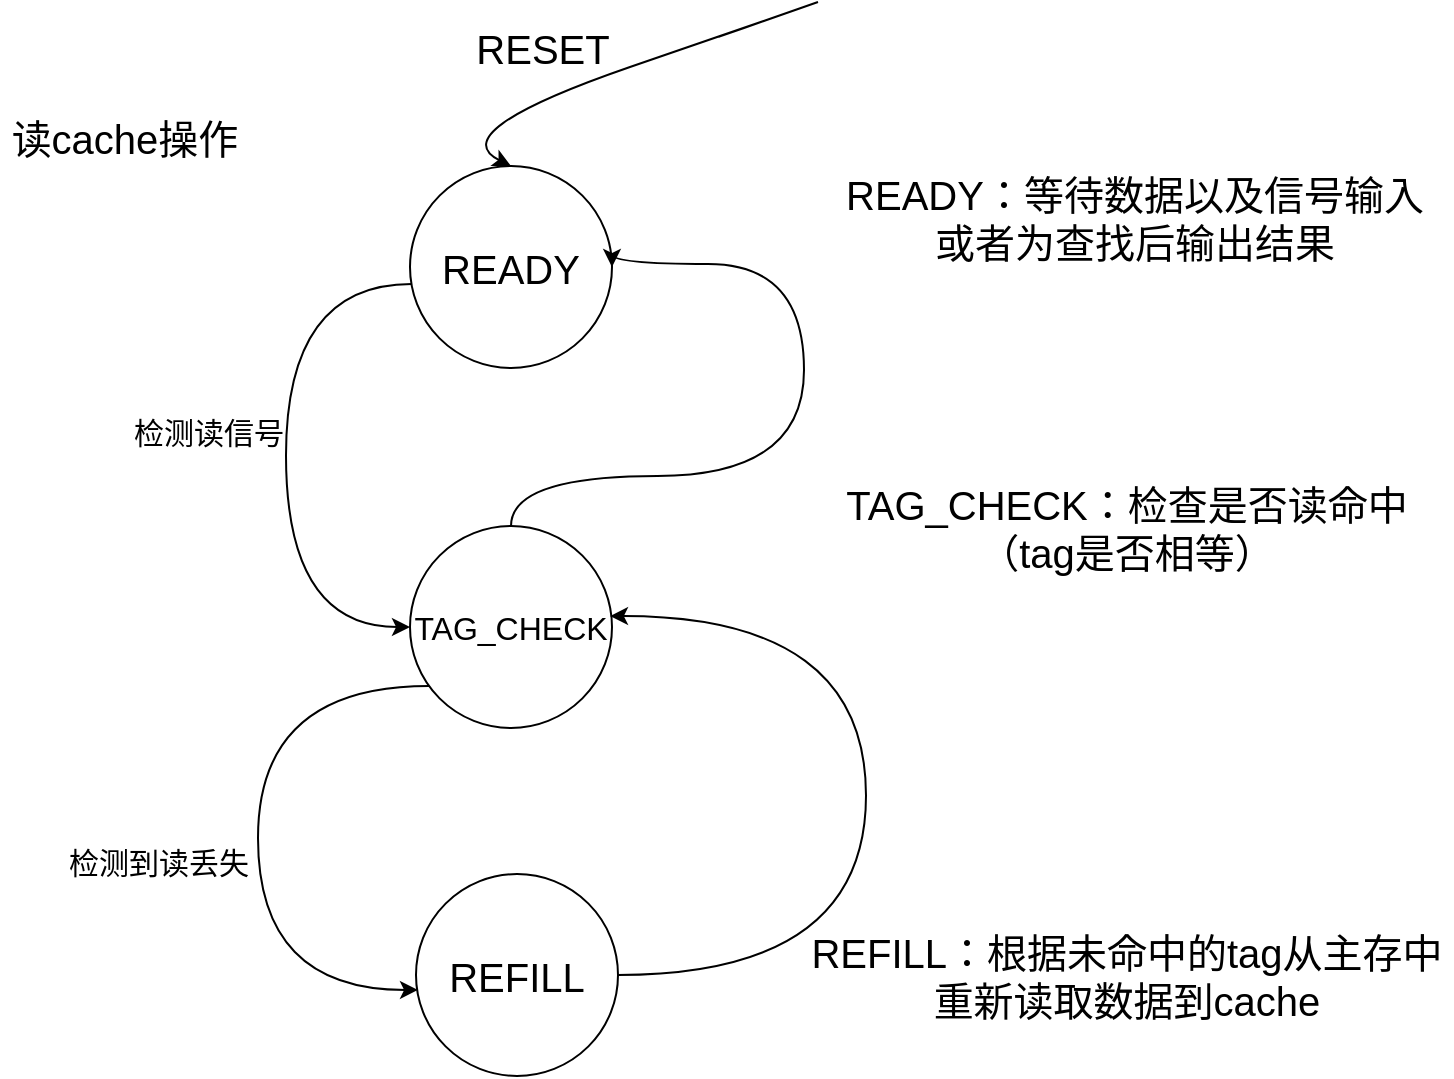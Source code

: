 <mxfile>
    <diagram id="TFgwp_gN6hOIUd9EAKVw" name="第 1 页">
        <mxGraphModel dx="896" dy="601" grid="0" gridSize="10" guides="1" tooltips="1" connect="1" arrows="1" fold="1" page="1" pageScale="1" pageWidth="827" pageHeight="1169" background="#ffffff" math="0" shadow="0">
            <root>
                <mxCell id="0"/>
                <mxCell id="1" parent="0"/>
                <mxCell id="5" style="edgeStyle=orthogonalEdgeStyle;html=1;entryX=0;entryY=0.5;entryDx=0;entryDy=0;strokeColor=#000000;curved=1;" edge="1" parent="1" source="2" target="3">
                    <mxGeometry relative="1" as="geometry">
                        <Array as="points">
                            <mxPoint x="237" y="167"/>
                            <mxPoint x="237" y="339"/>
                        </Array>
                    </mxGeometry>
                </mxCell>
                <mxCell id="2" value="&lt;font color=&quot;#000000&quot;&gt;&lt;span style=&quot;font-size: 20px&quot;&gt;READY&lt;/span&gt;&lt;/font&gt;" style="ellipse;whiteSpace=wrap;html=1;aspect=fixed;fillColor=#FFFFFF;strokeColor=#000000;" vertex="1" parent="1">
                    <mxGeometry x="299" y="108" width="101" height="101" as="geometry"/>
                </mxCell>
                <mxCell id="6" style="edgeStyle=orthogonalEdgeStyle;curved=1;html=1;entryX=0.01;entryY=0.574;entryDx=0;entryDy=0;entryPerimeter=0;strokeColor=#000000;" edge="1" parent="1" source="3" target="4">
                    <mxGeometry relative="1" as="geometry">
                        <Array as="points">
                            <mxPoint x="223" y="368"/>
                            <mxPoint x="223" y="520"/>
                        </Array>
                    </mxGeometry>
                </mxCell>
                <mxCell id="8" style="edgeStyle=orthogonalEdgeStyle;curved=1;html=1;entryX=1;entryY=0.5;entryDx=0;entryDy=0;strokeColor=#000000;" edge="1" parent="1" source="3" target="2">
                    <mxGeometry relative="1" as="geometry">
                        <Array as="points">
                            <mxPoint x="350" y="263"/>
                            <mxPoint x="496" y="263"/>
                            <mxPoint x="496" y="157"/>
                        </Array>
                    </mxGeometry>
                </mxCell>
                <mxCell id="3" value="&lt;span style=&quot;background-color: rgb(255 , 255 , 255)&quot;&gt;&lt;font color=&quot;#000000&quot; style=&quot;font-size: 16px&quot;&gt;TAG_CHECK&lt;/font&gt;&lt;/span&gt;" style="ellipse;whiteSpace=wrap;html=1;aspect=fixed;fillColor=#FFFFFF;strokeColor=#000000;" vertex="1" parent="1">
                    <mxGeometry x="299" y="288" width="101" height="101" as="geometry"/>
                </mxCell>
                <mxCell id="7" style="edgeStyle=orthogonalEdgeStyle;curved=1;html=1;entryX=0.99;entryY=0.446;entryDx=0;entryDy=0;entryPerimeter=0;strokeColor=#000000;" edge="1" parent="1" source="4" target="3">
                    <mxGeometry relative="1" as="geometry">
                        <Array as="points">
                            <mxPoint x="527" y="513"/>
                            <mxPoint x="527" y="333"/>
                        </Array>
                    </mxGeometry>
                </mxCell>
                <mxCell id="4" value="&lt;font color=&quot;#000000&quot;&gt;&lt;span style=&quot;font-size: 20px&quot;&gt;REFILL&lt;br&gt;&lt;/span&gt;&lt;/font&gt;" style="ellipse;whiteSpace=wrap;html=1;aspect=fixed;fillColor=#FFFFFF;strokeColor=#000000;" vertex="1" parent="1">
                    <mxGeometry x="302" y="462" width="101" height="101" as="geometry"/>
                </mxCell>
                <mxCell id="10" value="" style="curved=1;endArrow=classic;html=1;fontFamily=Helvetica;fontSize=20;fontColor=#000000;strokeColor=#000000;entryX=0.5;entryY=0;entryDx=0;entryDy=0;" edge="1" parent="1" target="2">
                    <mxGeometry width="50" height="50" relative="1" as="geometry">
                        <mxPoint x="503" y="26" as="sourcePoint"/>
                        <mxPoint x="483" y="272" as="targetPoint"/>
                        <Array as="points">
                            <mxPoint x="429" y="52"/>
                            <mxPoint x="503" y="26"/>
                            <mxPoint x="315" y="91"/>
                        </Array>
                    </mxGeometry>
                </mxCell>
                <mxCell id="11" value="RESET" style="text;html=1;align=center;verticalAlign=middle;resizable=0;points=[];autosize=1;strokeColor=none;fillColor=none;fontSize=20;fontFamily=Helvetica;fontColor=#000000;" vertex="1" parent="1">
                    <mxGeometry x="326" y="35" width="77" height="28" as="geometry"/>
                </mxCell>
                <mxCell id="12" value="读cache操作" style="text;html=1;align=center;verticalAlign=middle;resizable=0;points=[];autosize=1;strokeColor=none;fillColor=none;fontSize=20;fontFamily=Helvetica;fontColor=#000000;" vertex="1" parent="1">
                    <mxGeometry x="94" y="80" width="123" height="28" as="geometry"/>
                </mxCell>
                <mxCell id="13" value="READY：等待数据以及信号输入&lt;br&gt;或者为查找后输出结果" style="text;html=1;align=center;verticalAlign=middle;resizable=0;points=[];autosize=1;strokeColor=none;fillColor=none;fontSize=20;fontFamily=Helvetica;fontColor=#000000;" vertex="1" parent="1">
                    <mxGeometry x="511" y="108" width="299" height="52" as="geometry"/>
                </mxCell>
                <mxCell id="15" value="TAG_CHECK：检查是否读命中&lt;br&gt;（tag是否相等）" style="text;html=1;align=center;verticalAlign=middle;resizable=0;points=[];autosize=1;strokeColor=none;fillColor=none;fontSize=20;fontFamily=Helvetica;fontColor=#000000;" vertex="1" parent="1">
                    <mxGeometry x="511" y="263" width="291" height="52" as="geometry"/>
                </mxCell>
                <mxCell id="16" value="REFILL：根据未命中的tag从主存中&lt;br&gt;重新读取数据到cache" style="text;html=1;align=center;verticalAlign=middle;resizable=0;points=[];autosize=1;strokeColor=none;fillColor=none;fontSize=20;fontFamily=Helvetica;fontColor=#000000;" vertex="1" parent="1">
                    <mxGeometry x="494" y="486.5" width="326" height="52" as="geometry"/>
                </mxCell>
                <mxCell id="17" value="&lt;span style=&quot;font-size: 15px&quot;&gt;检测读信号&lt;/span&gt;" style="text;html=1;align=center;verticalAlign=middle;resizable=0;points=[];autosize=1;strokeColor=none;fillColor=none;fontSize=20;fontFamily=Helvetica;fontColor=#000000;" vertex="1" parent="1">
                    <mxGeometry x="155" y="224" width="85" height="30" as="geometry"/>
                </mxCell>
                <mxCell id="18" value="检测到读丢失&lt;br&gt;" style="text;html=1;align=center;verticalAlign=middle;resizable=0;points=[];autosize=1;strokeColor=none;fillColor=none;fontSize=15;fontFamily=Helvetica;fontColor=#000000;" vertex="1" parent="1">
                    <mxGeometry x="123" y="445" width="100" height="22" as="geometry"/>
                </mxCell>
            </root>
        </mxGraphModel>
    </diagram>
</mxfile>